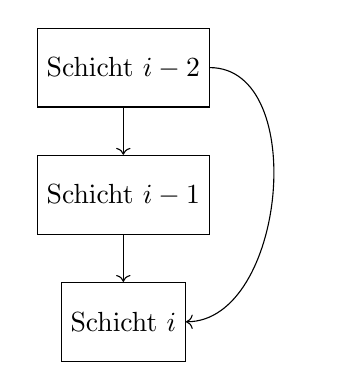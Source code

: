 \tikzstyle{layer} = [rectangle, minimum width=1cm, minimum height=1cm,text centered, draw=black]
\begin{tikzpicture}[node distance=1.5cm]
    \node (l0) [layer] {Schicht ${i-2}$};
    \node (l1) [layer, below=0.6cm of l0] {Schicht ${i-1}$};
    \node (l2) [layer, below=0.6cm of l1] {Schicht ${i}$};
    \draw [->] (l0) -- (l1);
    \draw [->] (l1) -- (l2);
    \draw [->] (l0) to[out=0,in=0] (l2);
\end{tikzpicture}